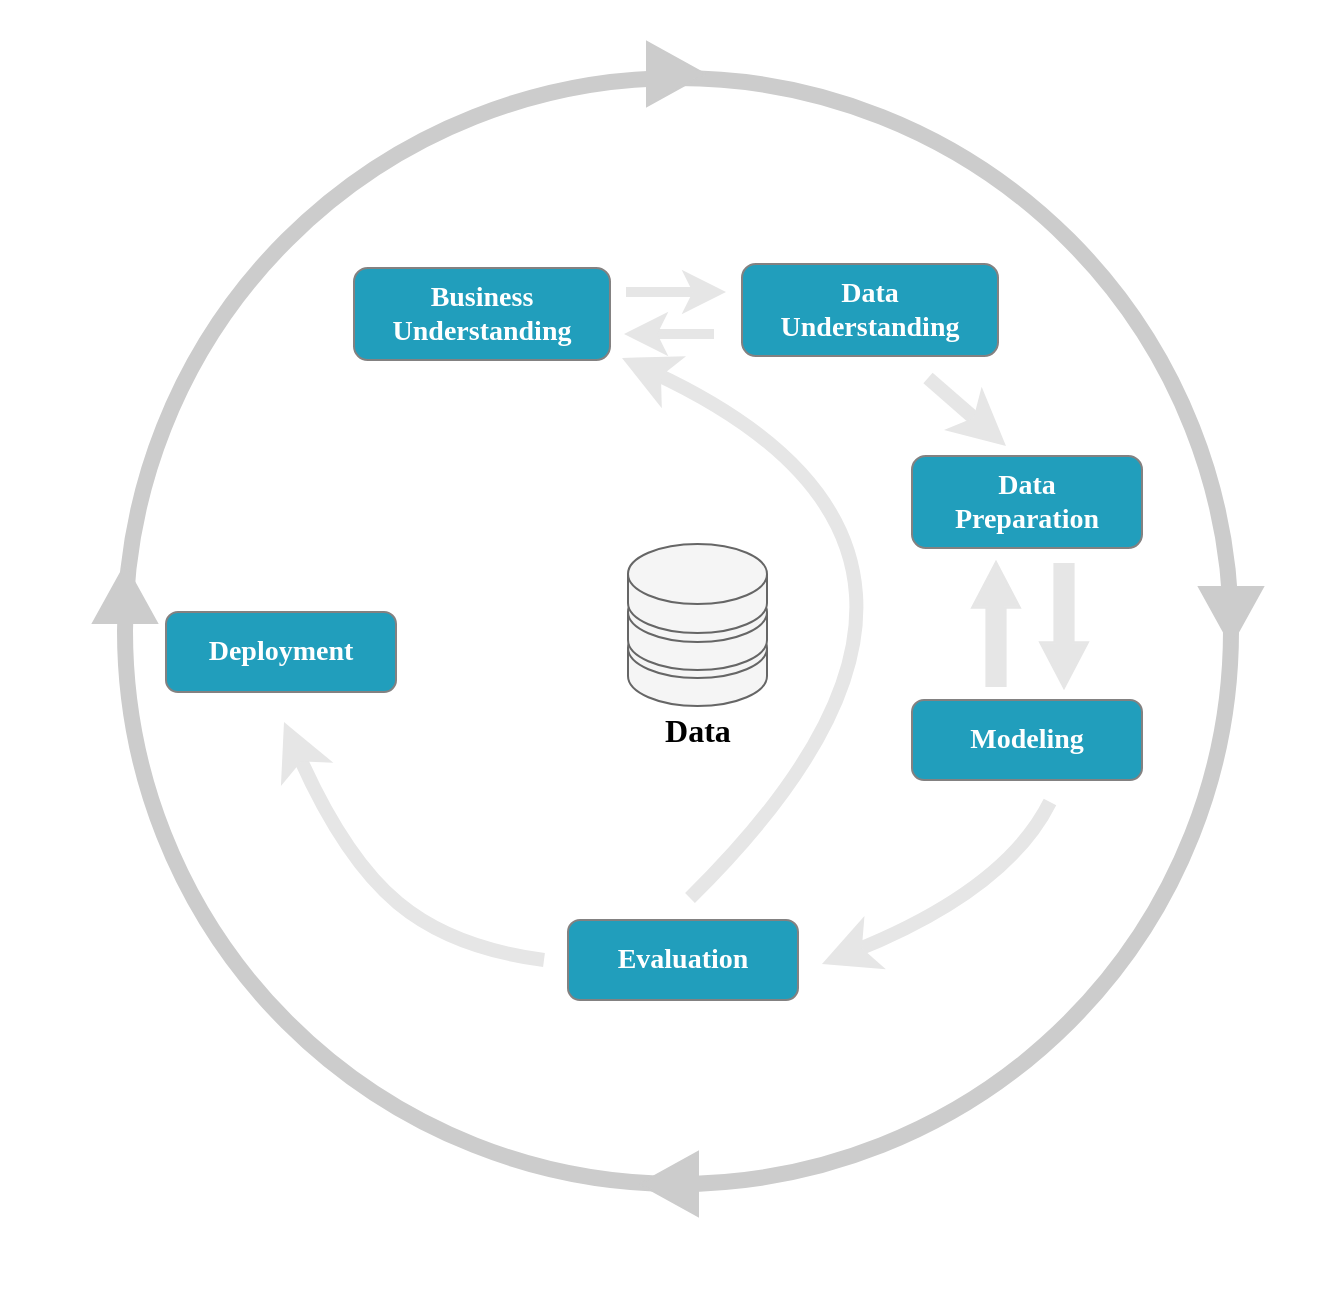 <mxfile version="22.1.18" type="device">
  <diagram name="第 1 页" id="kNHRGInsF0GLIskwiczz">
    <mxGraphModel dx="852" dy="560" grid="0" gridSize="10" guides="1" tooltips="1" connect="1" arrows="1" fold="1" page="1" pageScale="1" pageWidth="827" pageHeight="1169" math="0" shadow="0">
      <root>
        <mxCell id="0" />
        <mxCell id="1" parent="0" />
        <mxCell id="mBkOeJFsPVEQG8PaR_3U-33" value="" style="rounded=0;whiteSpace=wrap;html=1;strokeColor=none;fillColor=none;" parent="1" vertex="1">
          <mxGeometry x="45" y="105" width="669" height="648" as="geometry" />
        </mxCell>
        <mxCell id="mBkOeJFsPVEQG8PaR_3U-11" value="" style="ellipse;whiteSpace=wrap;html=1;aspect=fixed;container=0;horizontal=1;strokeWidth=8;strokeColor=#CCCCCC;" parent="1" vertex="1">
          <mxGeometry x="107.5" y="144" width="553" height="553" as="geometry" />
        </mxCell>
        <mxCell id="mBkOeJFsPVEQG8PaR_3U-1" value="" style="shape=cylinder3;whiteSpace=wrap;html=1;boundedLbl=1;backgroundOutline=1;size=15;fillColor=#f5f5f5;strokeColor=#666666;fontColor=#333333;" parent="1" vertex="1">
          <mxGeometry x="359" y="414" width="69.5" height="44" as="geometry" />
        </mxCell>
        <mxCell id="mBkOeJFsPVEQG8PaR_3U-2" value="" style="shape=cylinder3;whiteSpace=wrap;html=1;boundedLbl=1;backgroundOutline=1;size=15;fillColor=#f5f5f5;strokeColor=#666666;fontColor=#333333;" parent="1" vertex="1">
          <mxGeometry x="359" y="396" width="69.5" height="44" as="geometry" />
        </mxCell>
        <mxCell id="mBkOeJFsPVEQG8PaR_3U-3" value="" style="shape=cylinder3;whiteSpace=wrap;html=1;boundedLbl=1;backgroundOutline=1;size=15;fillColor=#f5f5f5;strokeColor=#666666;fontColor=#333333;" parent="1" vertex="1">
          <mxGeometry x="359" y="377" width="69.5" height="44.5" as="geometry" />
        </mxCell>
        <mxCell id="mBkOeJFsPVEQG8PaR_3U-4" value="&lt;b&gt;&lt;font face=&quot;Verdana&quot; style=&quot;font-size: 16px;&quot;&gt;Data&lt;/font&gt;&lt;/b&gt;" style="text;html=1;align=center;verticalAlign=middle;whiteSpace=wrap;rounded=0;" parent="1" vertex="1">
          <mxGeometry x="363.75" y="455" width="60" height="30" as="geometry" />
        </mxCell>
        <mxCell id="mBkOeJFsPVEQG8PaR_3U-5" value="&lt;font color=&quot;#ffffff&quot; face=&quot;Verdana&quot; style=&quot;font-size: 14px;&quot;&gt;&lt;b&gt;Evaluation&lt;/b&gt;&lt;/font&gt;" style="rounded=1;whiteSpace=wrap;html=1;strokeColor=#838181;fillColor=#219EBC;" parent="1" vertex="1">
          <mxGeometry x="329" y="565" width="115" height="40" as="geometry" />
        </mxCell>
        <mxCell id="mBkOeJFsPVEQG8PaR_3U-6" value="&lt;font color=&quot;#ffffff&quot; face=&quot;Verdana&quot; style=&quot;font-size: 14px;&quot;&gt;&lt;b&gt;Modeling&lt;/b&gt;&lt;/font&gt;" style="rounded=1;whiteSpace=wrap;html=1;strokeColor=#838181;fillColor=#219EBC;" parent="1" vertex="1">
          <mxGeometry x="501" y="455" width="115" height="40" as="geometry" />
        </mxCell>
        <mxCell id="mBkOeJFsPVEQG8PaR_3U-7" value="&lt;font color=&quot;#ffffff&quot; face=&quot;Verdana&quot; style=&quot;font-size: 14px;&quot;&gt;&lt;b&gt;Data&lt;/b&gt;&lt;/font&gt;&lt;div&gt;&lt;font color=&quot;#ffffff&quot; face=&quot;Verdana&quot; style=&quot;font-size: 14px;&quot;&gt;&lt;b&gt;Preparation&lt;/b&gt;&lt;/font&gt;&lt;/div&gt;" style="rounded=1;whiteSpace=wrap;html=1;strokeColor=#838181;fillColor=#219EBC;" parent="1" vertex="1">
          <mxGeometry x="501" y="333" width="115" height="46" as="geometry" />
        </mxCell>
        <mxCell id="mBkOeJFsPVEQG8PaR_3U-8" value="&lt;font color=&quot;#ffffff&quot; face=&quot;Verdana&quot; style=&quot;font-size: 14px;&quot;&gt;&lt;b&gt;Data&lt;/b&gt;&lt;/font&gt;&lt;div&gt;&lt;font face=&quot;Verdana&quot; color=&quot;#ffffff&quot;&gt;&lt;span style=&quot;font-size: 14px;&quot;&gt;&lt;b&gt;Understanding&lt;/b&gt;&lt;/span&gt;&lt;/font&gt;&lt;/div&gt;" style="rounded=1;whiteSpace=wrap;html=1;strokeColor=#838181;fillColor=#219EBC;" parent="1" vertex="1">
          <mxGeometry x="416" y="237" width="128" height="46" as="geometry" />
        </mxCell>
        <mxCell id="mBkOeJFsPVEQG8PaR_3U-9" value="&lt;font face=&quot;Verdana&quot; color=&quot;#ffffff&quot;&gt;&lt;span style=&quot;font-size: 14px;&quot;&gt;&lt;b&gt;Business&lt;/b&gt;&lt;/span&gt;&lt;/font&gt;&lt;br&gt;&lt;div&gt;&lt;font face=&quot;Verdana&quot; color=&quot;#ffffff&quot;&gt;&lt;span style=&quot;font-size: 14px;&quot;&gt;&lt;b&gt;Understanding&lt;/b&gt;&lt;/span&gt;&lt;/font&gt;&lt;/div&gt;" style="rounded=1;whiteSpace=wrap;html=1;strokeColor=#838181;fillColor=#219EBC;" parent="1" vertex="1">
          <mxGeometry x="222" y="239" width="128" height="46" as="geometry" />
        </mxCell>
        <mxCell id="mBkOeJFsPVEQG8PaR_3U-10" value="&lt;font color=&quot;#ffffff&quot; face=&quot;Verdana&quot; style=&quot;font-size: 14px;&quot;&gt;&lt;b&gt;Deployment&lt;/b&gt;&lt;/font&gt;" style="rounded=1;whiteSpace=wrap;html=1;strokeColor=#838181;fillColor=#219EBC;" parent="1" vertex="1">
          <mxGeometry x="128" y="411" width="115" height="40" as="geometry" />
        </mxCell>
        <mxCell id="mBkOeJFsPVEQG8PaR_3U-13" value="" style="html=1;shadow=0;dashed=0;align=center;verticalAlign=middle;shape=mxgraph.arrows2.arrow;dy=0.52;dx=29;notch=0;rotation=-90;strokeColor=#CCCCCC;fillColor=#CCCCCC;" parent="1" vertex="1">
          <mxGeometry x="93" y="386" width="29" height="32" as="geometry" />
        </mxCell>
        <mxCell id="mBkOeJFsPVEQG8PaR_3U-14" value="" style="html=1;shadow=0;dashed=0;align=center;verticalAlign=middle;shape=mxgraph.arrows2.arrow;dy=0.52;dx=29;notch=0;rotation=-180;strokeColor=#CCCCCC;fillColor=#CCCCCC;" parent="1" vertex="1">
          <mxGeometry x="365" y="681" width="29" height="32" as="geometry" />
        </mxCell>
        <mxCell id="mBkOeJFsPVEQG8PaR_3U-15" value="" style="html=1;shadow=0;dashed=0;align=center;verticalAlign=middle;shape=mxgraph.arrows2.arrow;dy=0.52;dx=29;notch=0;rotation=0;strokeColor=#CCCCCC;fillColor=#CCCCCC;" parent="1" vertex="1">
          <mxGeometry x="368.5" y="126" width="29" height="32" as="geometry" />
        </mxCell>
        <mxCell id="mBkOeJFsPVEQG8PaR_3U-16" value="" style="html=1;shadow=0;dashed=0;align=center;verticalAlign=middle;shape=mxgraph.arrows2.arrow;dy=0.52;dx=29;notch=0;rotation=90;strokeColor=#CCCCCC;fillColor=#CCCCCC;" parent="1" vertex="1">
          <mxGeometry x="646" y="397" width="29" height="32" as="geometry" />
        </mxCell>
        <mxCell id="mBkOeJFsPVEQG8PaR_3U-20" value="" style="html=1;shadow=0;dashed=0;align=center;verticalAlign=middle;shape=mxgraph.arrows2.arrow;dy=0.6;dx=22.92;direction=south;notch=0;fillStyle=auto;fillColor=#E6E6E6;strokeColor=#E6E6E6;" parent="1" vertex="1">
          <mxGeometry x="565" y="387" width="24" height="62" as="geometry" />
        </mxCell>
        <mxCell id="mBkOeJFsPVEQG8PaR_3U-22" value="" style="html=1;shadow=0;dashed=0;align=center;verticalAlign=middle;shape=mxgraph.arrows2.arrow;dy=0.6;dx=22.92;direction=south;notch=0;fillStyle=auto;fillColor=#E6E6E6;strokeColor=#E6E6E6;rotation=-180;" parent="1" vertex="1">
          <mxGeometry x="531" y="386" width="24" height="62" as="geometry" />
        </mxCell>
        <mxCell id="mBkOeJFsPVEQG8PaR_3U-25" value="" style="curved=1;endArrow=classic;html=1;rounded=0;strokeWidth=7;targetPerimeterSpacing=1;startArrow=none;startFill=0;strokeColor=#E6E6E6;" parent="1" edge="1">
          <mxGeometry width="50" height="50" relative="1" as="geometry">
            <mxPoint x="570" y="506" as="sourcePoint" />
            <mxPoint x="456" y="587" as="targetPoint" />
            <Array as="points">
              <mxPoint x="548" y="550" />
            </Array>
          </mxGeometry>
        </mxCell>
        <mxCell id="mBkOeJFsPVEQG8PaR_3U-26" value="" style="curved=1;endArrow=classic;html=1;rounded=0;strokeWidth=7;targetPerimeterSpacing=1;startArrow=none;startFill=0;strokeColor=#E6E6E6;" parent="1" edge="1">
          <mxGeometry width="50" height="50" relative="1" as="geometry">
            <mxPoint x="317" y="585" as="sourcePoint" />
            <mxPoint x="187" y="466" as="targetPoint" />
            <Array as="points">
              <mxPoint x="271" y="579" />
              <mxPoint x="217" y="534" />
            </Array>
          </mxGeometry>
        </mxCell>
        <mxCell id="mBkOeJFsPVEQG8PaR_3U-27" value="" style="curved=1;endArrow=classic;html=1;rounded=0;strokeWidth=7;targetPerimeterSpacing=1;startArrow=none;startFill=0;strokeColor=#E6E6E6;" parent="1" edge="1">
          <mxGeometry width="50" height="50" relative="1" as="geometry">
            <mxPoint x="390" y="554" as="sourcePoint" />
            <mxPoint x="356" y="284" as="targetPoint" />
            <Array as="points">
              <mxPoint x="565" y="381.5" />
            </Array>
          </mxGeometry>
        </mxCell>
        <mxCell id="mBkOeJFsPVEQG8PaR_3U-28" value="" style="curved=1;endArrow=classic;html=1;rounded=0;strokeWidth=7;targetPerimeterSpacing=1;startArrow=none;startFill=0;strokeColor=#E6E6E6;" parent="1" edge="1">
          <mxGeometry width="50" height="50" relative="1" as="geometry">
            <mxPoint x="509" y="294" as="sourcePoint" />
            <mxPoint x="548" y="328" as="targetPoint" />
            <Array as="points" />
          </mxGeometry>
        </mxCell>
        <mxCell id="mBkOeJFsPVEQG8PaR_3U-29" value="" style="curved=1;endArrow=classic;html=1;rounded=0;strokeWidth=5;targetPerimeterSpacing=1;startArrow=none;startFill=0;strokeColor=#E6E6E6;" parent="1" edge="1">
          <mxGeometry width="50" height="50" relative="1" as="geometry">
            <mxPoint x="358" y="251" as="sourcePoint" />
            <mxPoint x="408" y="251" as="targetPoint" />
            <Array as="points" />
          </mxGeometry>
        </mxCell>
        <mxCell id="mBkOeJFsPVEQG8PaR_3U-30" value="" style="curved=1;endArrow=classic;html=1;rounded=0;strokeWidth=5;targetPerimeterSpacing=1;startArrow=none;startFill=0;strokeColor=#E6E6E6;" parent="1" edge="1">
          <mxGeometry width="50" height="50" relative="1" as="geometry">
            <mxPoint x="402" y="272" as="sourcePoint" />
            <mxPoint x="357" y="272" as="targetPoint" />
            <Array as="points" />
          </mxGeometry>
        </mxCell>
      </root>
    </mxGraphModel>
  </diagram>
</mxfile>
